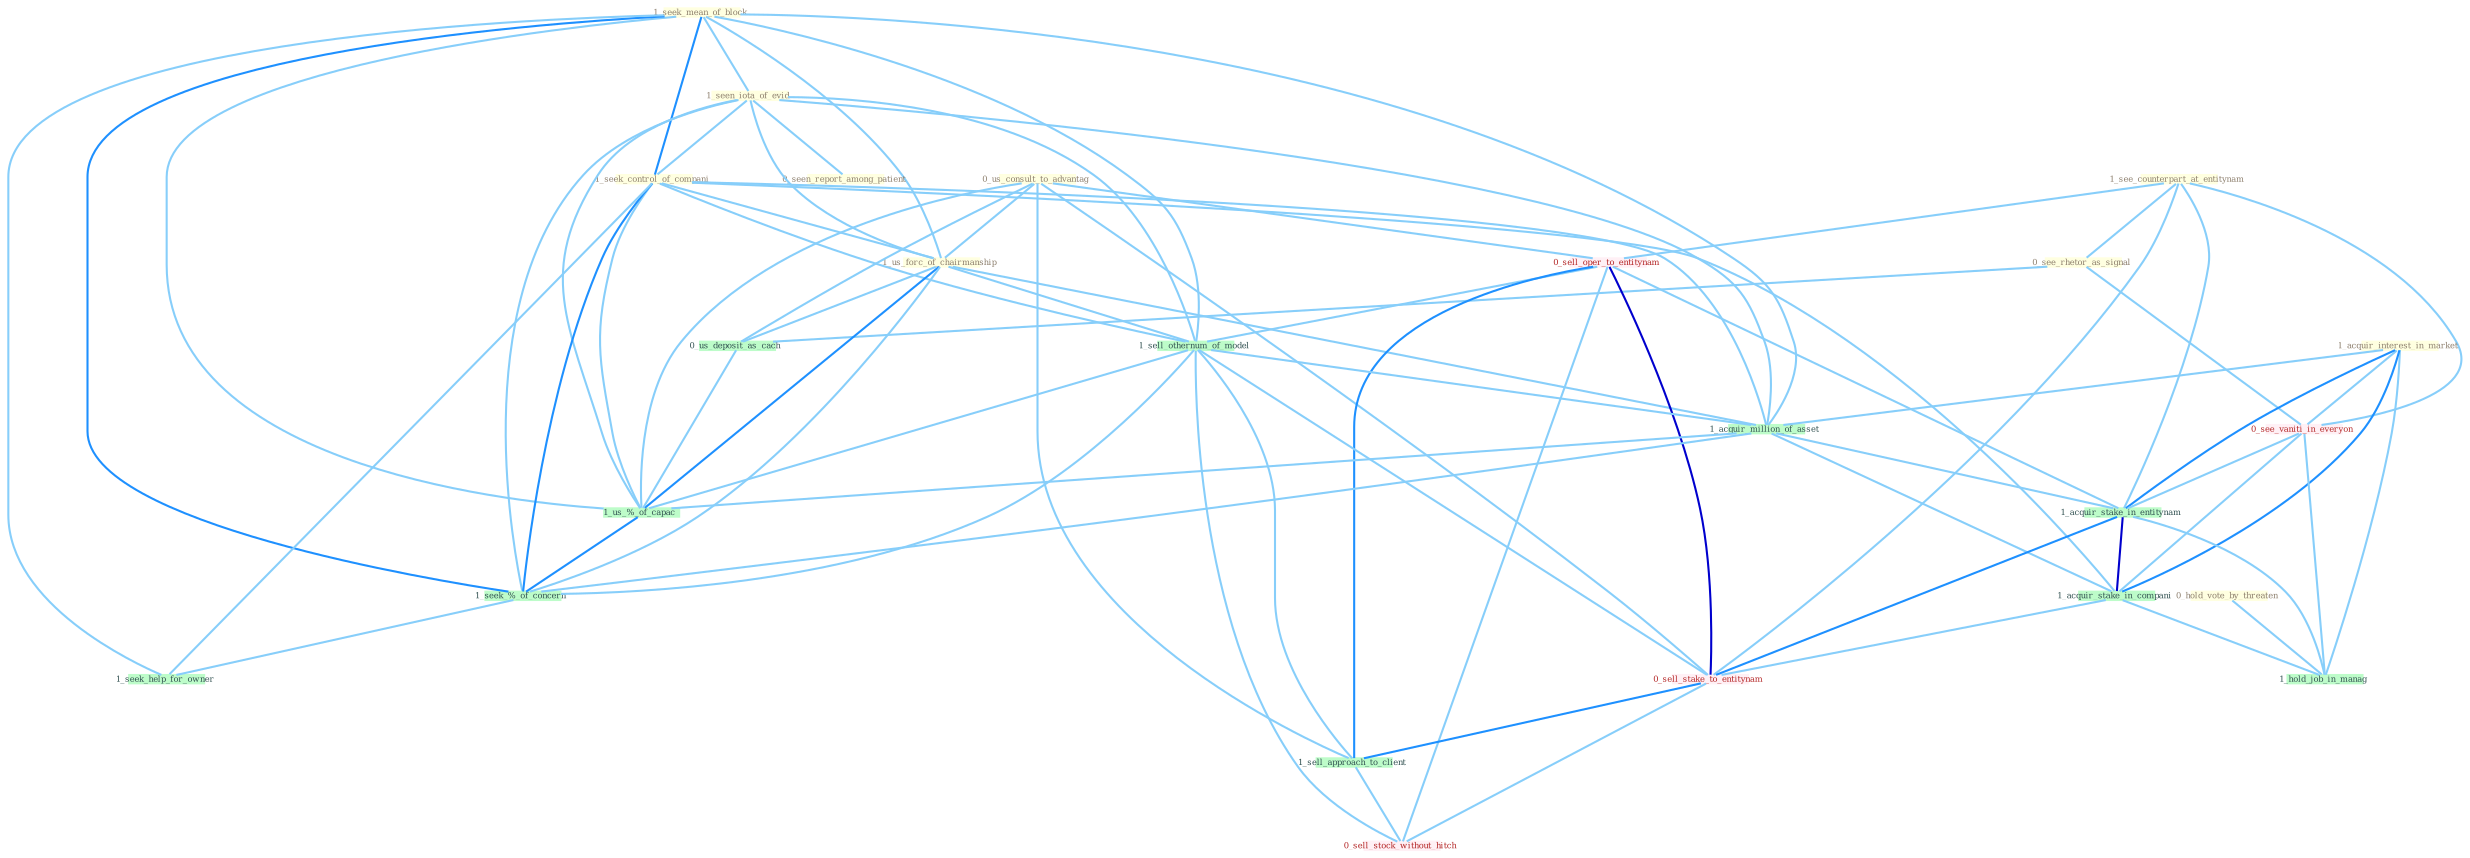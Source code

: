 Graph G{ 
    node
    [shape=polygon,style=filled,width=.5,height=.06,color="#BDFCC9",fixedsize=true,fontsize=4,
    fontcolor="#2f4f4f"];
    {node
    [color="#ffffe0", fontcolor="#8b7d6b"] "1_seek_mean_of_block " "1_seen_iota_of_evid " "0_us_consult_to_advantag " "0_hold_vote_by_threaten " "1_seek_control_of_compani " "1_see_counterpart_at_entitynam " "0_seen_report_among_patient " "0_see_rhetor_as_signal " "1_us_forc_of_chairmanship " "1_acquir_interest_in_market "}
{node [color="#fff0f5", fontcolor="#b22222"] "0_sell_oper_to_entitynam " "0_see_vaniti_in_everyon " "0_sell_stake_to_entitynam " "0_sell_stock_without_hitch "}
edge [color="#B0E2FF"];

	"1_seek_mean_of_block " -- "1_seen_iota_of_evid " [w="1", color="#87cefa" ];
	"1_seek_mean_of_block " -- "1_seek_control_of_compani " [w="2", color="#1e90ff" , len=0.8];
	"1_seek_mean_of_block " -- "1_us_forc_of_chairmanship " [w="1", color="#87cefa" ];
	"1_seek_mean_of_block " -- "1_sell_othernum_of_model " [w="1", color="#87cefa" ];
	"1_seek_mean_of_block " -- "1_acquir_million_of_asset " [w="1", color="#87cefa" ];
	"1_seek_mean_of_block " -- "1_us_%_of_capac " [w="1", color="#87cefa" ];
	"1_seek_mean_of_block " -- "1_seek_%_of_concern " [w="2", color="#1e90ff" , len=0.8];
	"1_seek_mean_of_block " -- "1_seek_help_for_owner " [w="1", color="#87cefa" ];
	"1_seen_iota_of_evid " -- "1_seek_control_of_compani " [w="1", color="#87cefa" ];
	"1_seen_iota_of_evid " -- "0_seen_report_among_patient " [w="1", color="#87cefa" ];
	"1_seen_iota_of_evid " -- "1_us_forc_of_chairmanship " [w="1", color="#87cefa" ];
	"1_seen_iota_of_evid " -- "1_sell_othernum_of_model " [w="1", color="#87cefa" ];
	"1_seen_iota_of_evid " -- "1_acquir_million_of_asset " [w="1", color="#87cefa" ];
	"1_seen_iota_of_evid " -- "1_us_%_of_capac " [w="1", color="#87cefa" ];
	"1_seen_iota_of_evid " -- "1_seek_%_of_concern " [w="1", color="#87cefa" ];
	"0_us_consult_to_advantag " -- "1_us_forc_of_chairmanship " [w="1", color="#87cefa" ];
	"0_us_consult_to_advantag " -- "0_sell_oper_to_entitynam " [w="1", color="#87cefa" ];
	"0_us_consult_to_advantag " -- "0_us_deposit_as_cach " [w="1", color="#87cefa" ];
	"0_us_consult_to_advantag " -- "0_sell_stake_to_entitynam " [w="1", color="#87cefa" ];
	"0_us_consult_to_advantag " -- "1_us_%_of_capac " [w="1", color="#87cefa" ];
	"0_us_consult_to_advantag " -- "1_sell_approach_to_client " [w="1", color="#87cefa" ];
	"0_hold_vote_by_threaten " -- "1_hold_job_in_manag " [w="1", color="#87cefa" ];
	"1_seek_control_of_compani " -- "1_us_forc_of_chairmanship " [w="1", color="#87cefa" ];
	"1_seek_control_of_compani " -- "1_sell_othernum_of_model " [w="1", color="#87cefa" ];
	"1_seek_control_of_compani " -- "1_acquir_million_of_asset " [w="1", color="#87cefa" ];
	"1_seek_control_of_compani " -- "1_acquir_stake_in_compani " [w="1", color="#87cefa" ];
	"1_seek_control_of_compani " -- "1_us_%_of_capac " [w="1", color="#87cefa" ];
	"1_seek_control_of_compani " -- "1_seek_%_of_concern " [w="2", color="#1e90ff" , len=0.8];
	"1_seek_control_of_compani " -- "1_seek_help_for_owner " [w="1", color="#87cefa" ];
	"1_see_counterpart_at_entitynam " -- "0_see_rhetor_as_signal " [w="1", color="#87cefa" ];
	"1_see_counterpart_at_entitynam " -- "0_sell_oper_to_entitynam " [w="1", color="#87cefa" ];
	"1_see_counterpart_at_entitynam " -- "0_see_vaniti_in_everyon " [w="1", color="#87cefa" ];
	"1_see_counterpart_at_entitynam " -- "1_acquir_stake_in_entitynam " [w="1", color="#87cefa" ];
	"1_see_counterpart_at_entitynam " -- "0_sell_stake_to_entitynam " [w="1", color="#87cefa" ];
	"0_see_rhetor_as_signal " -- "0_see_vaniti_in_everyon " [w="1", color="#87cefa" ];
	"0_see_rhetor_as_signal " -- "0_us_deposit_as_cach " [w="1", color="#87cefa" ];
	"1_us_forc_of_chairmanship " -- "1_sell_othernum_of_model " [w="1", color="#87cefa" ];
	"1_us_forc_of_chairmanship " -- "1_acquir_million_of_asset " [w="1", color="#87cefa" ];
	"1_us_forc_of_chairmanship " -- "0_us_deposit_as_cach " [w="1", color="#87cefa" ];
	"1_us_forc_of_chairmanship " -- "1_us_%_of_capac " [w="2", color="#1e90ff" , len=0.8];
	"1_us_forc_of_chairmanship " -- "1_seek_%_of_concern " [w="1", color="#87cefa" ];
	"1_acquir_interest_in_market " -- "0_see_vaniti_in_everyon " [w="1", color="#87cefa" ];
	"1_acquir_interest_in_market " -- "1_acquir_million_of_asset " [w="1", color="#87cefa" ];
	"1_acquir_interest_in_market " -- "1_acquir_stake_in_entitynam " [w="2", color="#1e90ff" , len=0.8];
	"1_acquir_interest_in_market " -- "1_acquir_stake_in_compani " [w="2", color="#1e90ff" , len=0.8];
	"1_acquir_interest_in_market " -- "1_hold_job_in_manag " [w="1", color="#87cefa" ];
	"0_sell_oper_to_entitynam " -- "1_sell_othernum_of_model " [w="1", color="#87cefa" ];
	"0_sell_oper_to_entitynam " -- "1_acquir_stake_in_entitynam " [w="1", color="#87cefa" ];
	"0_sell_oper_to_entitynam " -- "0_sell_stake_to_entitynam " [w="3", color="#0000cd" , len=0.6];
	"0_sell_oper_to_entitynam " -- "1_sell_approach_to_client " [w="2", color="#1e90ff" , len=0.8];
	"0_sell_oper_to_entitynam " -- "0_sell_stock_without_hitch " [w="1", color="#87cefa" ];
	"1_sell_othernum_of_model " -- "1_acquir_million_of_asset " [w="1", color="#87cefa" ];
	"1_sell_othernum_of_model " -- "0_sell_stake_to_entitynam " [w="1", color="#87cefa" ];
	"1_sell_othernum_of_model " -- "1_us_%_of_capac " [w="1", color="#87cefa" ];
	"1_sell_othernum_of_model " -- "1_sell_approach_to_client " [w="1", color="#87cefa" ];
	"1_sell_othernum_of_model " -- "0_sell_stock_without_hitch " [w="1", color="#87cefa" ];
	"1_sell_othernum_of_model " -- "1_seek_%_of_concern " [w="1", color="#87cefa" ];
	"0_see_vaniti_in_everyon " -- "1_acquir_stake_in_entitynam " [w="1", color="#87cefa" ];
	"0_see_vaniti_in_everyon " -- "1_acquir_stake_in_compani " [w="1", color="#87cefa" ];
	"0_see_vaniti_in_everyon " -- "1_hold_job_in_manag " [w="1", color="#87cefa" ];
	"1_acquir_million_of_asset " -- "1_acquir_stake_in_entitynam " [w="1", color="#87cefa" ];
	"1_acquir_million_of_asset " -- "1_acquir_stake_in_compani " [w="1", color="#87cefa" ];
	"1_acquir_million_of_asset " -- "1_us_%_of_capac " [w="1", color="#87cefa" ];
	"1_acquir_million_of_asset " -- "1_seek_%_of_concern " [w="1", color="#87cefa" ];
	"0_us_deposit_as_cach " -- "1_us_%_of_capac " [w="1", color="#87cefa" ];
	"1_acquir_stake_in_entitynam " -- "1_acquir_stake_in_compani " [w="3", color="#0000cd" , len=0.6];
	"1_acquir_stake_in_entitynam " -- "0_sell_stake_to_entitynam " [w="2", color="#1e90ff" , len=0.8];
	"1_acquir_stake_in_entitynam " -- "1_hold_job_in_manag " [w="1", color="#87cefa" ];
	"1_acquir_stake_in_compani " -- "0_sell_stake_to_entitynam " [w="1", color="#87cefa" ];
	"1_acquir_stake_in_compani " -- "1_hold_job_in_manag " [w="1", color="#87cefa" ];
	"0_sell_stake_to_entitynam " -- "1_sell_approach_to_client " [w="2", color="#1e90ff" , len=0.8];
	"0_sell_stake_to_entitynam " -- "0_sell_stock_without_hitch " [w="1", color="#87cefa" ];
	"1_us_%_of_capac " -- "1_seek_%_of_concern " [w="2", color="#1e90ff" , len=0.8];
	"1_sell_approach_to_client " -- "0_sell_stock_without_hitch " [w="1", color="#87cefa" ];
	"1_seek_%_of_concern " -- "1_seek_help_for_owner " [w="1", color="#87cefa" ];
}